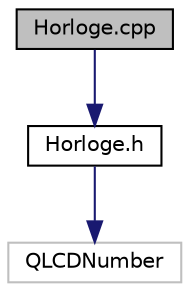 digraph "Horloge.cpp"
{
 // LATEX_PDF_SIZE
  edge [fontname="Helvetica",fontsize="10",labelfontname="Helvetica",labelfontsize="10"];
  node [fontname="Helvetica",fontsize="10",shape=record];
  Node1 [label="Horloge.cpp",height=0.2,width=0.4,color="black", fillcolor="grey75", style="filled", fontcolor="black",tooltip=" "];
  Node1 -> Node2 [color="midnightblue",fontsize="10",style="solid"];
  Node2 [label="Horloge.h",height=0.2,width=0.4,color="black", fillcolor="white", style="filled",URL="$_horloge_8h.html",tooltip=" "];
  Node2 -> Node3 [color="midnightblue",fontsize="10",style="solid"];
  Node3 [label="QLCDNumber",height=0.2,width=0.4,color="grey75", fillcolor="white", style="filled",tooltip=" "];
}
